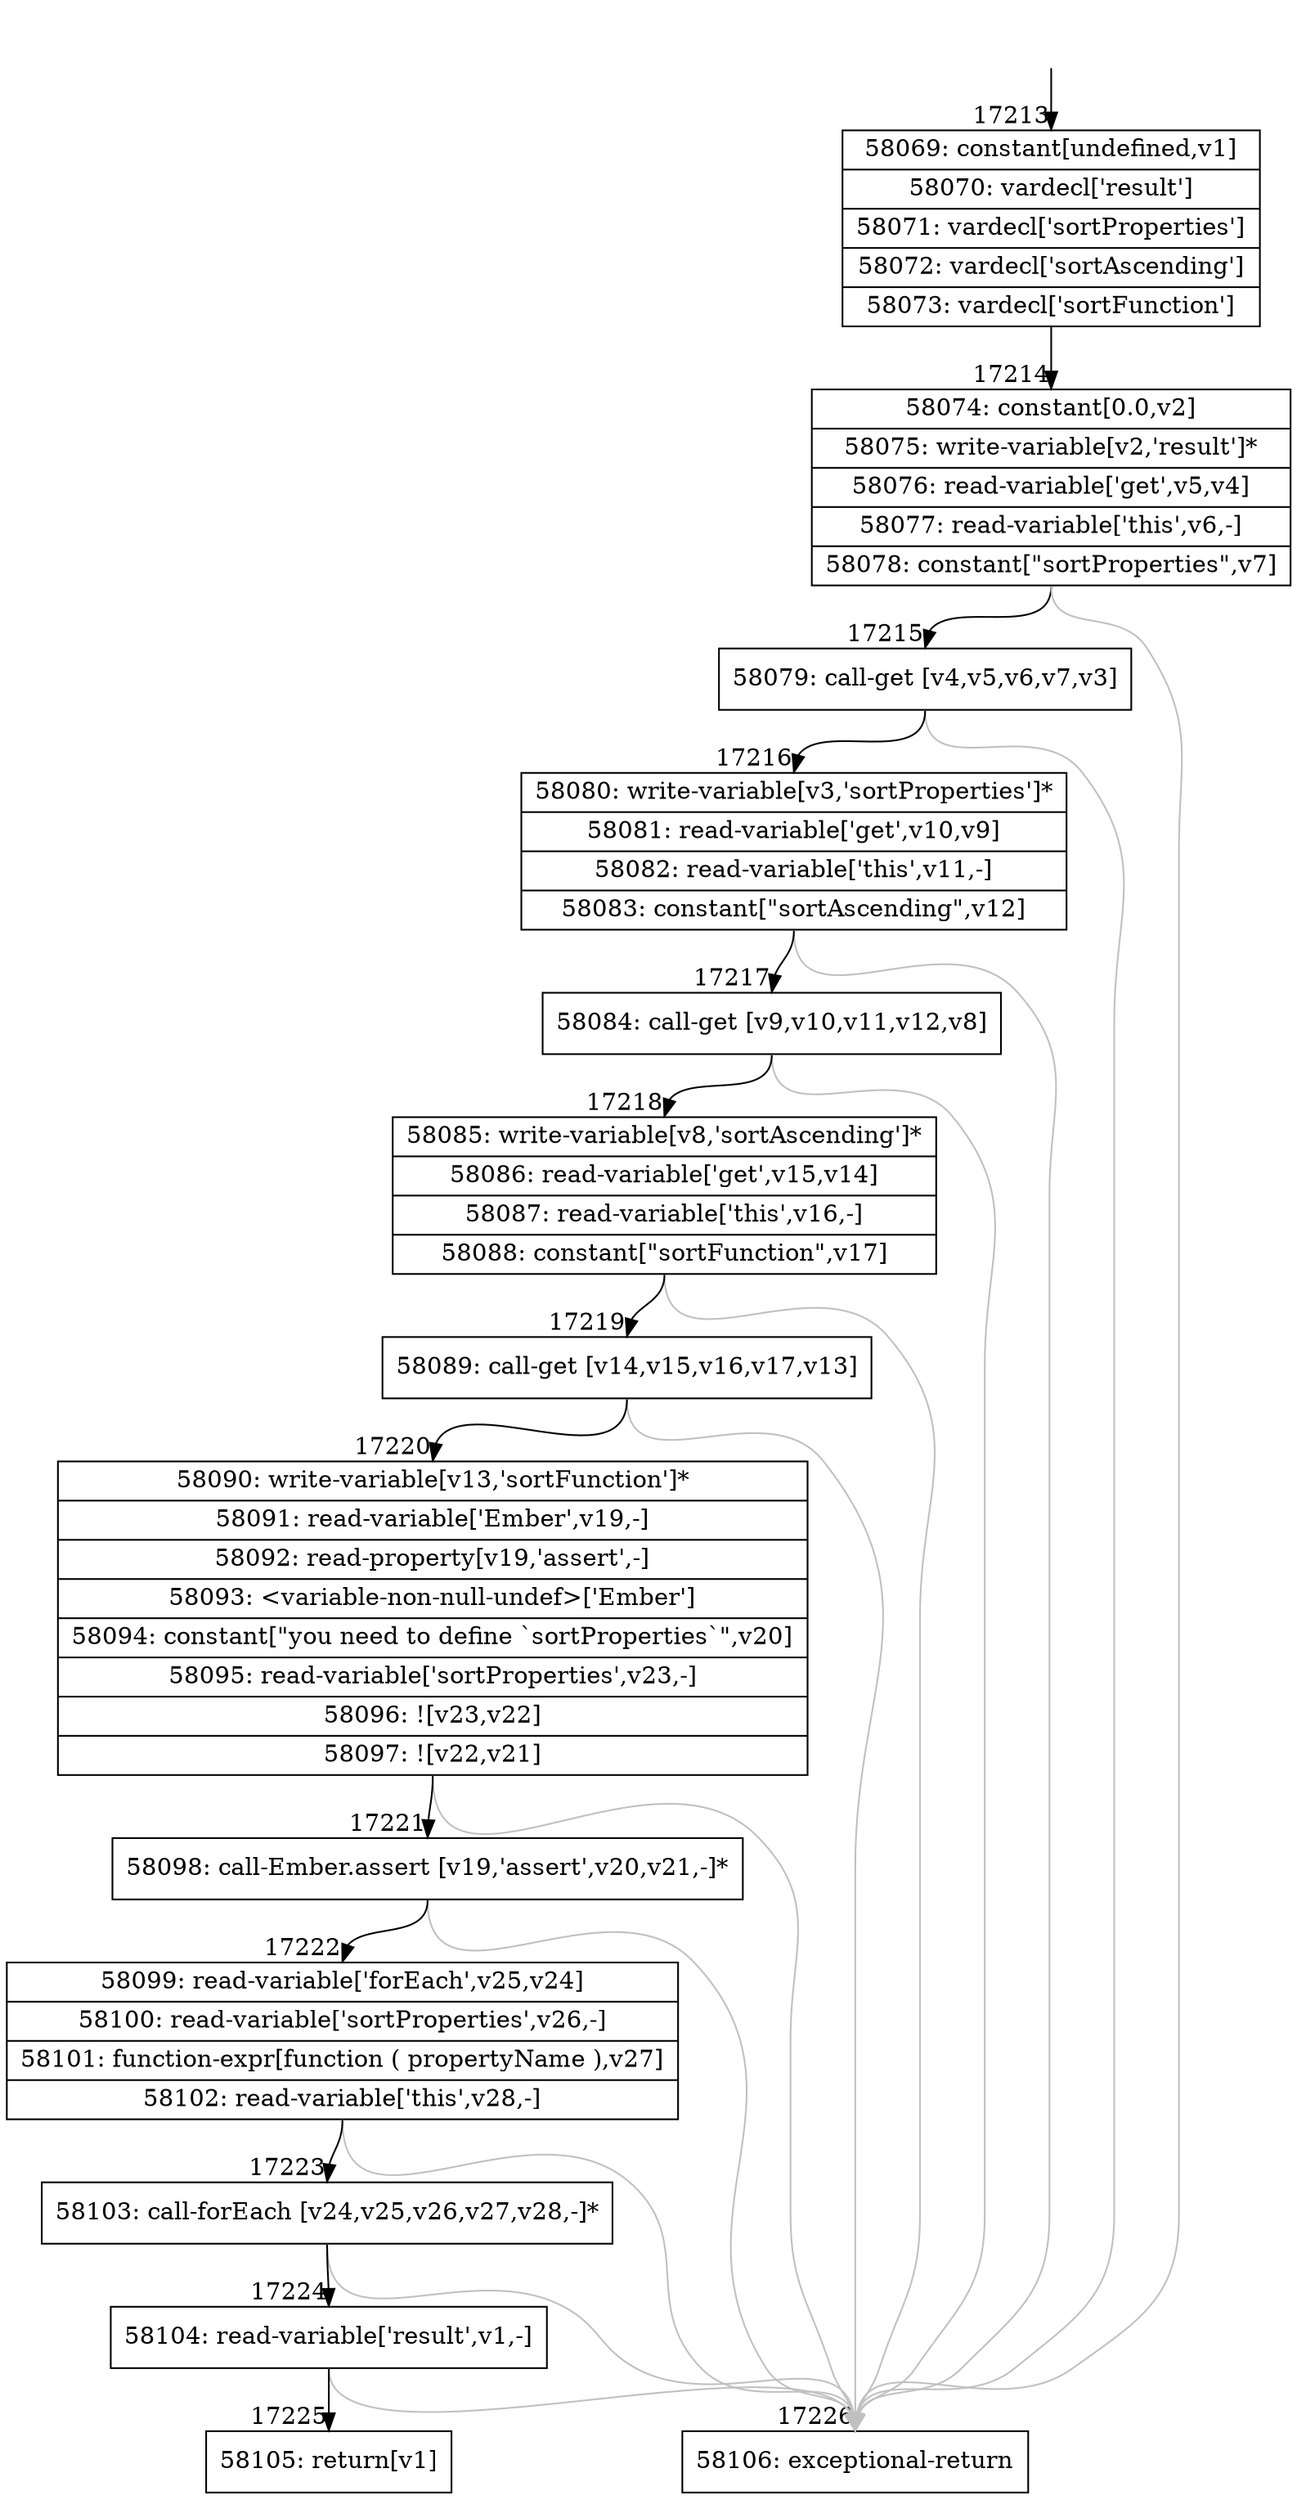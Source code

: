 digraph {
rankdir="TD"
BB_entry1481[shape=none,label=""];
BB_entry1481 -> BB17213 [tailport=s, headport=n, headlabel="    17213"]
BB17213 [shape=record label="{58069: constant[undefined,v1]|58070: vardecl['result']|58071: vardecl['sortProperties']|58072: vardecl['sortAscending']|58073: vardecl['sortFunction']}" ] 
BB17213 -> BB17214 [tailport=s, headport=n, headlabel="      17214"]
BB17214 [shape=record label="{58074: constant[0.0,v2]|58075: write-variable[v2,'result']*|58076: read-variable['get',v5,v4]|58077: read-variable['this',v6,-]|58078: constant[\"sortProperties\",v7]}" ] 
BB17214 -> BB17215 [tailport=s, headport=n, headlabel="      17215"]
BB17214 -> BB17226 [tailport=s, headport=n, color=gray, headlabel="      17226"]
BB17215 [shape=record label="{58079: call-get [v4,v5,v6,v7,v3]}" ] 
BB17215 -> BB17216 [tailport=s, headport=n, headlabel="      17216"]
BB17215 -> BB17226 [tailport=s, headport=n, color=gray]
BB17216 [shape=record label="{58080: write-variable[v3,'sortProperties']*|58081: read-variable['get',v10,v9]|58082: read-variable['this',v11,-]|58083: constant[\"sortAscending\",v12]}" ] 
BB17216 -> BB17217 [tailport=s, headport=n, headlabel="      17217"]
BB17216 -> BB17226 [tailport=s, headport=n, color=gray]
BB17217 [shape=record label="{58084: call-get [v9,v10,v11,v12,v8]}" ] 
BB17217 -> BB17218 [tailport=s, headport=n, headlabel="      17218"]
BB17217 -> BB17226 [tailport=s, headport=n, color=gray]
BB17218 [shape=record label="{58085: write-variable[v8,'sortAscending']*|58086: read-variable['get',v15,v14]|58087: read-variable['this',v16,-]|58088: constant[\"sortFunction\",v17]}" ] 
BB17218 -> BB17219 [tailport=s, headport=n, headlabel="      17219"]
BB17218 -> BB17226 [tailport=s, headport=n, color=gray]
BB17219 [shape=record label="{58089: call-get [v14,v15,v16,v17,v13]}" ] 
BB17219 -> BB17220 [tailport=s, headport=n, headlabel="      17220"]
BB17219 -> BB17226 [tailport=s, headport=n, color=gray]
BB17220 [shape=record label="{58090: write-variable[v13,'sortFunction']*|58091: read-variable['Ember',v19,-]|58092: read-property[v19,'assert',-]|58093: \<variable-non-null-undef\>['Ember']|58094: constant[\"you need to define `sortProperties`\",v20]|58095: read-variable['sortProperties',v23,-]|58096: ![v23,v22]|58097: ![v22,v21]}" ] 
BB17220 -> BB17221 [tailport=s, headport=n, headlabel="      17221"]
BB17220 -> BB17226 [tailport=s, headport=n, color=gray]
BB17221 [shape=record label="{58098: call-Ember.assert [v19,'assert',v20,v21,-]*}" ] 
BB17221 -> BB17222 [tailport=s, headport=n, headlabel="      17222"]
BB17221 -> BB17226 [tailport=s, headport=n, color=gray]
BB17222 [shape=record label="{58099: read-variable['forEach',v25,v24]|58100: read-variable['sortProperties',v26,-]|58101: function-expr[function ( propertyName ),v27]|58102: read-variable['this',v28,-]}" ] 
BB17222 -> BB17223 [tailport=s, headport=n, headlabel="      17223"]
BB17222 -> BB17226 [tailport=s, headport=n, color=gray]
BB17223 [shape=record label="{58103: call-forEach [v24,v25,v26,v27,v28,-]*}" ] 
BB17223 -> BB17224 [tailport=s, headport=n, headlabel="      17224"]
BB17223 -> BB17226 [tailport=s, headport=n, color=gray]
BB17224 [shape=record label="{58104: read-variable['result',v1,-]}" ] 
BB17224 -> BB17225 [tailport=s, headport=n, headlabel="      17225"]
BB17224 -> BB17226 [tailport=s, headport=n, color=gray]
BB17225 [shape=record label="{58105: return[v1]}" ] 
BB17226 [shape=record label="{58106: exceptional-return}" ] 
//#$~ 32824
}

